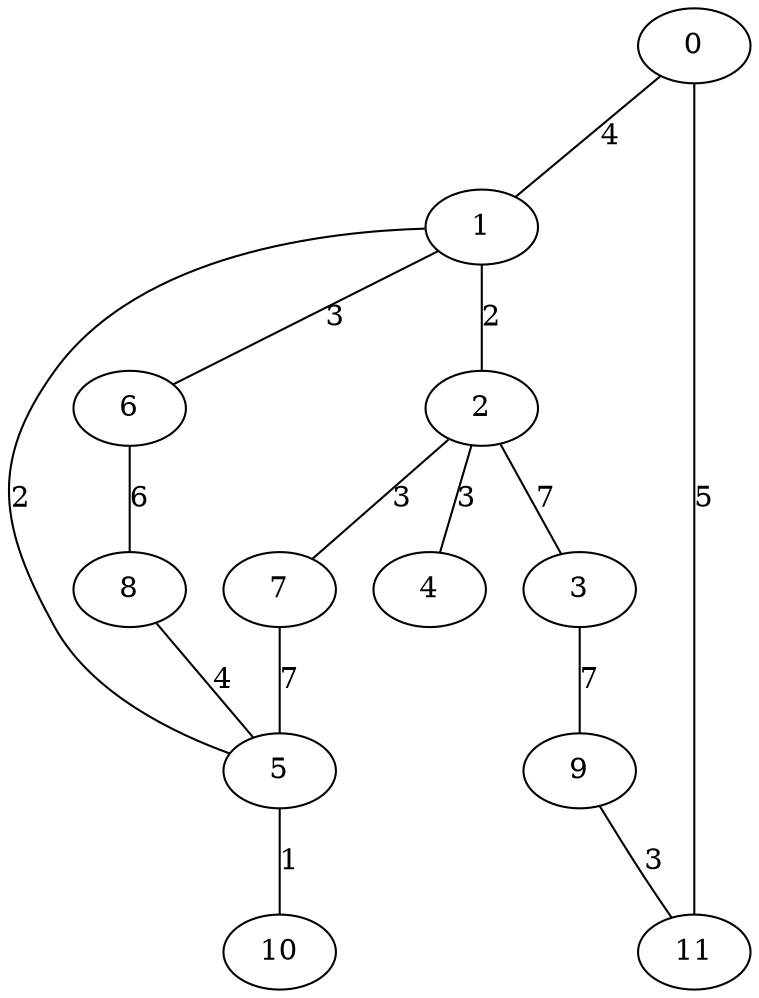 graph g {
  0 [ habit = 9, size = 80, x = 4, y = 4 ]
  1 [ habit = 8, size = 259, x = 6, y = 5 ]
  2 [ habit = 8, size = 369, x = 6, y = 7 ]
  3 [ habit = 10, size = 237, x = 4, y = 9 ]
  4 [ habit = 1, size = 266, x = 7, y = 10 ]
  5 [ habit = 10, size = 157, x = 8, y = 4 ]
  6 [ base = 2, habit = 2, size = 339, x = 6, y = 2 ]
  7 [ habit = 10, size = 347, x = 8, y = 7 ]
  8 [ habit = 9, size = 258, x = 8, y = 1 ]
  9 [ habit = 5, size = 157, x = 1, y = 8 ]
  10 [ habit = 8, size = 378, x = 10, y = 4 ]
  11 [ base = 1, habit = 3, size = 236, x = 1, y = 5 ]

  0 -- 1 [ label = 4, weight = 4 ]
  0 -- 11 [ label = 5, weight = 5 ]
  1 -- 2 [ label = 2, weight = 2 ]
  1 -- 5 [ label = 2, weight = 2 ]
  1 -- 6 [ label = 3, weight = 3 ]
  2 -- 3 [ label = 7, weight = 7 ]
  2 -- 4 [ label = 3, weight = 3 ]
  2 -- 7 [ label = 3, weight = 3 ]
  3 -- 9 [ label = 7, weight = 7 ]
  5 -- 10 [ label = 1, weight = 1 ]
  6 -- 8 [ label = 6, weight = 6 ]
  7 -- 5 [ label = 7, weight = 7 ]
  8 -- 5 [ label = 4, weight = 4 ]
  9 -- 11 [ label = 3, weight = 3 ]
}
